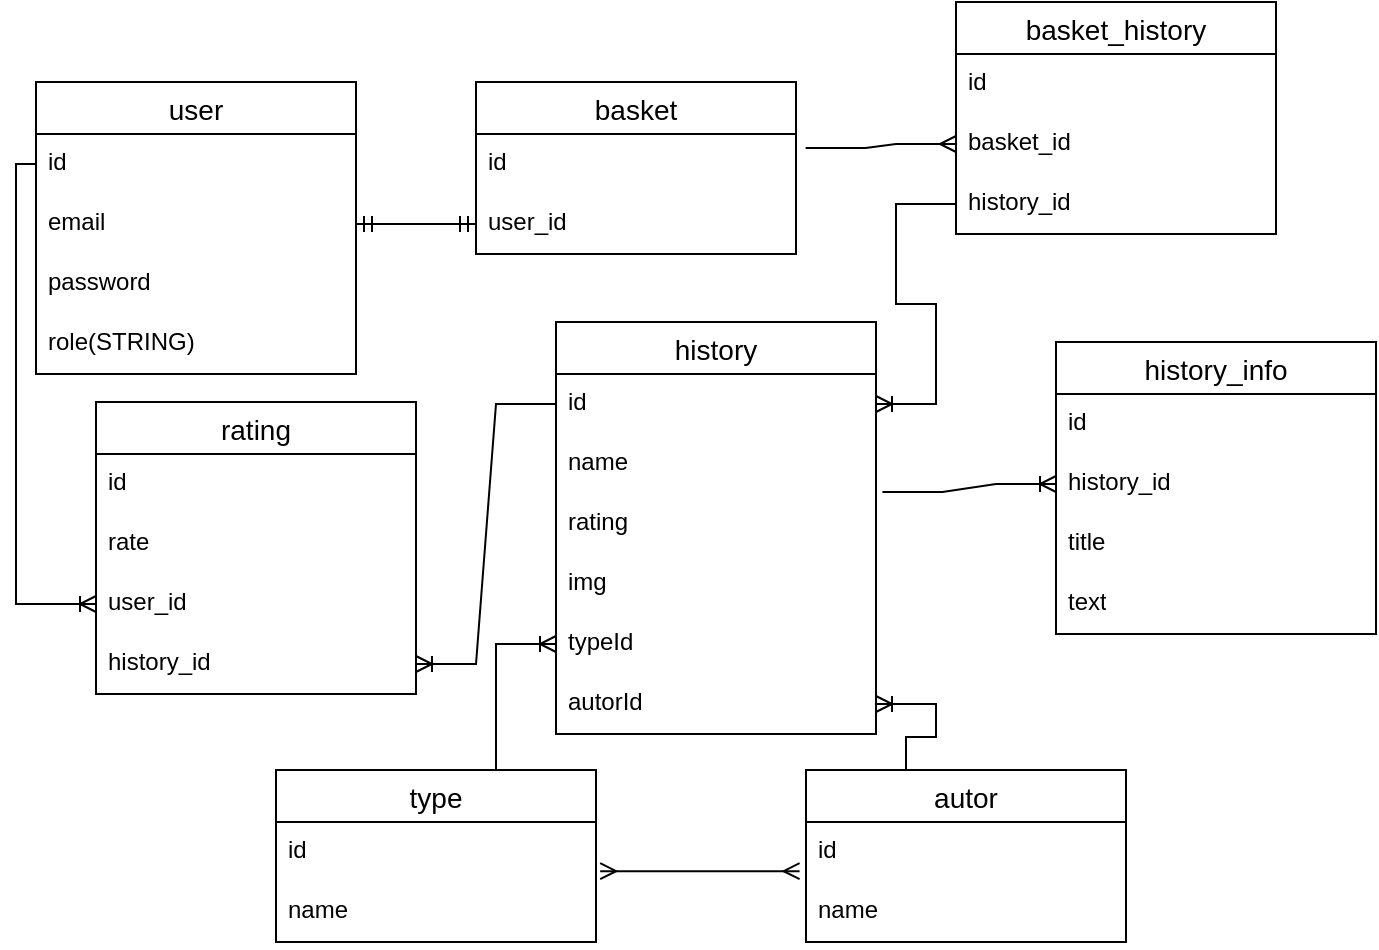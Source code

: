<mxfile version="21.3.7" type="device">
  <diagram name="Page-1" id="9ApTv-CqM1xUaBw4-Jxm">
    <mxGraphModel dx="1050" dy="573" grid="1" gridSize="10" guides="1" tooltips="1" connect="1" arrows="1" fold="1" page="1" pageScale="1" pageWidth="850" pageHeight="1100" math="0" shadow="0">
      <root>
        <mxCell id="0" />
        <mxCell id="1" parent="0" />
        <mxCell id="1yhvK5mmcg21Gklyoj24-1" value="user" style="swimlane;fontStyle=0;childLayout=stackLayout;horizontal=1;startSize=26;horizontalStack=0;resizeParent=1;resizeParentMax=0;resizeLast=0;collapsible=1;marginBottom=0;align=center;fontSize=14;" vertex="1" parent="1">
          <mxGeometry x="40" y="120" width="160" height="146" as="geometry" />
        </mxCell>
        <mxCell id="1yhvK5mmcg21Gklyoj24-3" value="id" style="text;strokeColor=none;fillColor=none;spacingLeft=4;spacingRight=4;overflow=hidden;rotatable=0;points=[[0,0.5],[1,0.5]];portConstraint=eastwest;fontSize=12;whiteSpace=wrap;html=1;" vertex="1" parent="1yhvK5mmcg21Gklyoj24-1">
          <mxGeometry y="26" width="160" height="30" as="geometry" />
        </mxCell>
        <mxCell id="1yhvK5mmcg21Gklyoj24-4" value="email" style="text;strokeColor=none;fillColor=none;spacingLeft=4;spacingRight=4;overflow=hidden;rotatable=0;points=[[0,0.5],[1,0.5]];portConstraint=eastwest;fontSize=12;whiteSpace=wrap;html=1;" vertex="1" parent="1yhvK5mmcg21Gklyoj24-1">
          <mxGeometry y="56" width="160" height="30" as="geometry" />
        </mxCell>
        <mxCell id="1yhvK5mmcg21Gklyoj24-5" value="password" style="text;strokeColor=none;fillColor=none;spacingLeft=4;spacingRight=4;overflow=hidden;rotatable=0;points=[[0,0.5],[1,0.5]];portConstraint=eastwest;fontSize=12;whiteSpace=wrap;html=1;" vertex="1" parent="1yhvK5mmcg21Gklyoj24-1">
          <mxGeometry y="86" width="160" height="30" as="geometry" />
        </mxCell>
        <mxCell id="1yhvK5mmcg21Gklyoj24-6" value="role(STRING)" style="text;strokeColor=none;fillColor=none;spacingLeft=4;spacingRight=4;overflow=hidden;rotatable=0;points=[[0,0.5],[1,0.5]];portConstraint=eastwest;fontSize=12;whiteSpace=wrap;html=1;" vertex="1" parent="1yhvK5mmcg21Gklyoj24-1">
          <mxGeometry y="116" width="160" height="30" as="geometry" />
        </mxCell>
        <mxCell id="1yhvK5mmcg21Gklyoj24-7" value="basket" style="swimlane;fontStyle=0;childLayout=stackLayout;horizontal=1;startSize=26;horizontalStack=0;resizeParent=1;resizeParentMax=0;resizeLast=0;collapsible=1;marginBottom=0;align=center;fontSize=14;" vertex="1" parent="1">
          <mxGeometry x="260" y="120" width="160" height="86" as="geometry" />
        </mxCell>
        <mxCell id="1yhvK5mmcg21Gklyoj24-8" value="id" style="text;strokeColor=none;fillColor=none;spacingLeft=4;spacingRight=4;overflow=hidden;rotatable=0;points=[[0,0.5],[1,0.5]];portConstraint=eastwest;fontSize=12;whiteSpace=wrap;html=1;" vertex="1" parent="1yhvK5mmcg21Gklyoj24-7">
          <mxGeometry y="26" width="160" height="30" as="geometry" />
        </mxCell>
        <mxCell id="1yhvK5mmcg21Gklyoj24-9" value="user_id" style="text;strokeColor=none;fillColor=none;spacingLeft=4;spacingRight=4;overflow=hidden;rotatable=0;points=[[0,0.5],[1,0.5]];portConstraint=eastwest;fontSize=12;whiteSpace=wrap;html=1;" vertex="1" parent="1yhvK5mmcg21Gklyoj24-7">
          <mxGeometry y="56" width="160" height="30" as="geometry" />
        </mxCell>
        <mxCell id="1yhvK5mmcg21Gklyoj24-14" value="" style="fontSize=12;html=1;endArrow=ERmandOne;startArrow=ERmandOne;rounded=0;exitX=1;exitY=0.5;exitDx=0;exitDy=0;entryX=0;entryY=0.5;entryDx=0;entryDy=0;" edge="1" parent="1" source="1yhvK5mmcg21Gklyoj24-4" target="1yhvK5mmcg21Gklyoj24-9">
          <mxGeometry width="100" height="100" relative="1" as="geometry">
            <mxPoint x="480" y="340" as="sourcePoint" />
            <mxPoint x="580" y="240" as="targetPoint" />
          </mxGeometry>
        </mxCell>
        <mxCell id="1yhvK5mmcg21Gklyoj24-15" value="history" style="swimlane;fontStyle=0;childLayout=stackLayout;horizontal=1;startSize=26;horizontalStack=0;resizeParent=1;resizeParentMax=0;resizeLast=0;collapsible=1;marginBottom=0;align=center;fontSize=14;" vertex="1" parent="1">
          <mxGeometry x="300" y="240" width="160" height="206" as="geometry" />
        </mxCell>
        <mxCell id="1yhvK5mmcg21Gklyoj24-16" value="id" style="text;strokeColor=none;fillColor=none;spacingLeft=4;spacingRight=4;overflow=hidden;rotatable=0;points=[[0,0.5],[1,0.5]];portConstraint=eastwest;fontSize=12;whiteSpace=wrap;html=1;" vertex="1" parent="1yhvK5mmcg21Gklyoj24-15">
          <mxGeometry y="26" width="160" height="30" as="geometry" />
        </mxCell>
        <mxCell id="1yhvK5mmcg21Gklyoj24-17" value="name" style="text;strokeColor=none;fillColor=none;spacingLeft=4;spacingRight=4;overflow=hidden;rotatable=0;points=[[0,0.5],[1,0.5]];portConstraint=eastwest;fontSize=12;whiteSpace=wrap;html=1;" vertex="1" parent="1yhvK5mmcg21Gklyoj24-15">
          <mxGeometry y="56" width="160" height="30" as="geometry" />
        </mxCell>
        <mxCell id="1yhvK5mmcg21Gklyoj24-18" value="rating" style="text;strokeColor=none;fillColor=none;spacingLeft=4;spacingRight=4;overflow=hidden;rotatable=0;points=[[0,0.5],[1,0.5]];portConstraint=eastwest;fontSize=12;whiteSpace=wrap;html=1;" vertex="1" parent="1yhvK5mmcg21Gklyoj24-15">
          <mxGeometry y="86" width="160" height="30" as="geometry" />
        </mxCell>
        <mxCell id="1yhvK5mmcg21Gklyoj24-19" value="img" style="text;strokeColor=none;fillColor=none;spacingLeft=4;spacingRight=4;overflow=hidden;rotatable=0;points=[[0,0.5],[1,0.5]];portConstraint=eastwest;fontSize=12;whiteSpace=wrap;html=1;" vertex="1" parent="1yhvK5mmcg21Gklyoj24-15">
          <mxGeometry y="116" width="160" height="30" as="geometry" />
        </mxCell>
        <mxCell id="1yhvK5mmcg21Gklyoj24-20" value="typeId" style="text;strokeColor=none;fillColor=none;spacingLeft=4;spacingRight=4;overflow=hidden;rotatable=0;points=[[0,0.5],[1,0.5]];portConstraint=eastwest;fontSize=12;whiteSpace=wrap;html=1;" vertex="1" parent="1yhvK5mmcg21Gklyoj24-15">
          <mxGeometry y="146" width="160" height="30" as="geometry" />
        </mxCell>
        <mxCell id="1yhvK5mmcg21Gklyoj24-21" value="autorId" style="text;strokeColor=none;fillColor=none;spacingLeft=4;spacingRight=4;overflow=hidden;rotatable=0;points=[[0,0.5],[1,0.5]];portConstraint=eastwest;fontSize=12;whiteSpace=wrap;html=1;" vertex="1" parent="1yhvK5mmcg21Gklyoj24-15">
          <mxGeometry y="176" width="160" height="30" as="geometry" />
        </mxCell>
        <mxCell id="1yhvK5mmcg21Gklyoj24-22" value="type" style="swimlane;fontStyle=0;childLayout=stackLayout;horizontal=1;startSize=26;horizontalStack=0;resizeParent=1;resizeParentMax=0;resizeLast=0;collapsible=1;marginBottom=0;align=center;fontSize=14;" vertex="1" parent="1">
          <mxGeometry x="160" y="464" width="160" height="86" as="geometry" />
        </mxCell>
        <mxCell id="1yhvK5mmcg21Gklyoj24-23" value="id" style="text;strokeColor=none;fillColor=none;spacingLeft=4;spacingRight=4;overflow=hidden;rotatable=0;points=[[0,0.5],[1,0.5]];portConstraint=eastwest;fontSize=12;whiteSpace=wrap;html=1;" vertex="1" parent="1yhvK5mmcg21Gklyoj24-22">
          <mxGeometry y="26" width="160" height="30" as="geometry" />
        </mxCell>
        <mxCell id="1yhvK5mmcg21Gklyoj24-24" value="name" style="text;strokeColor=none;fillColor=none;spacingLeft=4;spacingRight=4;overflow=hidden;rotatable=0;points=[[0,0.5],[1,0.5]];portConstraint=eastwest;fontSize=12;whiteSpace=wrap;html=1;" vertex="1" parent="1yhvK5mmcg21Gklyoj24-22">
          <mxGeometry y="56" width="160" height="30" as="geometry" />
        </mxCell>
        <mxCell id="1yhvK5mmcg21Gklyoj24-26" value="autor" style="swimlane;fontStyle=0;childLayout=stackLayout;horizontal=1;startSize=26;horizontalStack=0;resizeParent=1;resizeParentMax=0;resizeLast=0;collapsible=1;marginBottom=0;align=center;fontSize=14;" vertex="1" parent="1">
          <mxGeometry x="425" y="464" width="160" height="86" as="geometry" />
        </mxCell>
        <mxCell id="1yhvK5mmcg21Gklyoj24-27" value="id" style="text;strokeColor=none;fillColor=none;spacingLeft=4;spacingRight=4;overflow=hidden;rotatable=0;points=[[0,0.5],[1,0.5]];portConstraint=eastwest;fontSize=12;whiteSpace=wrap;html=1;" vertex="1" parent="1yhvK5mmcg21Gklyoj24-26">
          <mxGeometry y="26" width="160" height="30" as="geometry" />
        </mxCell>
        <mxCell id="1yhvK5mmcg21Gklyoj24-28" value="name" style="text;strokeColor=none;fillColor=none;spacingLeft=4;spacingRight=4;overflow=hidden;rotatable=0;points=[[0,0.5],[1,0.5]];portConstraint=eastwest;fontSize=12;whiteSpace=wrap;html=1;" vertex="1" parent="1yhvK5mmcg21Gklyoj24-26">
          <mxGeometry y="56" width="160" height="30" as="geometry" />
        </mxCell>
        <mxCell id="1yhvK5mmcg21Gklyoj24-30" value="" style="edgeStyle=entityRelationEdgeStyle;fontSize=12;html=1;endArrow=ERoneToMany;rounded=0;exitX=0.5;exitY=0;exitDx=0;exitDy=0;entryX=0;entryY=0.5;entryDx=0;entryDy=0;" edge="1" parent="1" source="1yhvK5mmcg21Gklyoj24-22" target="1yhvK5mmcg21Gklyoj24-20">
          <mxGeometry width="100" height="100" relative="1" as="geometry">
            <mxPoint x="410" y="380" as="sourcePoint" />
            <mxPoint x="510" y="280" as="targetPoint" />
          </mxGeometry>
        </mxCell>
        <mxCell id="1yhvK5mmcg21Gklyoj24-31" value="" style="edgeStyle=entityRelationEdgeStyle;fontSize=12;html=1;endArrow=ERoneToMany;rounded=0;exitX=0.5;exitY=0;exitDx=0;exitDy=0;entryX=1;entryY=0.5;entryDx=0;entryDy=0;" edge="1" parent="1" source="1yhvK5mmcg21Gklyoj24-26" target="1yhvK5mmcg21Gklyoj24-21">
          <mxGeometry width="100" height="100" relative="1" as="geometry">
            <mxPoint x="520" y="450" as="sourcePoint" />
            <mxPoint x="570" y="298" as="targetPoint" />
          </mxGeometry>
        </mxCell>
        <mxCell id="1yhvK5mmcg21Gklyoj24-32" value="" style="edgeStyle=entityRelationEdgeStyle;fontSize=12;html=1;endArrow=ERmany;startArrow=ERmany;rounded=0;entryX=-0.02;entryY=0.82;entryDx=0;entryDy=0;entryPerimeter=0;exitX=1.013;exitY=-0.18;exitDx=0;exitDy=0;exitPerimeter=0;" edge="1" parent="1" source="1yhvK5mmcg21Gklyoj24-24" target="1yhvK5mmcg21Gklyoj24-27">
          <mxGeometry width="100" height="100" relative="1" as="geometry">
            <mxPoint x="330" y="570" as="sourcePoint" />
            <mxPoint x="430" y="470" as="targetPoint" />
          </mxGeometry>
        </mxCell>
        <mxCell id="1yhvK5mmcg21Gklyoj24-34" value="history_info" style="swimlane;fontStyle=0;childLayout=stackLayout;horizontal=1;startSize=26;horizontalStack=0;resizeParent=1;resizeParentMax=0;resizeLast=0;collapsible=1;marginBottom=0;align=center;fontSize=14;" vertex="1" parent="1">
          <mxGeometry x="550" y="250" width="160" height="146" as="geometry" />
        </mxCell>
        <mxCell id="1yhvK5mmcg21Gklyoj24-35" value="id" style="text;strokeColor=none;fillColor=none;spacingLeft=4;spacingRight=4;overflow=hidden;rotatable=0;points=[[0,0.5],[1,0.5]];portConstraint=eastwest;fontSize=12;whiteSpace=wrap;html=1;" vertex="1" parent="1yhvK5mmcg21Gklyoj24-34">
          <mxGeometry y="26" width="160" height="30" as="geometry" />
        </mxCell>
        <mxCell id="1yhvK5mmcg21Gklyoj24-36" value="history_id" style="text;strokeColor=none;fillColor=none;spacingLeft=4;spacingRight=4;overflow=hidden;rotatable=0;points=[[0,0.5],[1,0.5]];portConstraint=eastwest;fontSize=12;whiteSpace=wrap;html=1;" vertex="1" parent="1yhvK5mmcg21Gklyoj24-34">
          <mxGeometry y="56" width="160" height="30" as="geometry" />
        </mxCell>
        <mxCell id="1yhvK5mmcg21Gklyoj24-37" value="title" style="text;strokeColor=none;fillColor=none;spacingLeft=4;spacingRight=4;overflow=hidden;rotatable=0;points=[[0,0.5],[1,0.5]];portConstraint=eastwest;fontSize=12;whiteSpace=wrap;html=1;" vertex="1" parent="1yhvK5mmcg21Gklyoj24-34">
          <mxGeometry y="86" width="160" height="30" as="geometry" />
        </mxCell>
        <mxCell id="1yhvK5mmcg21Gklyoj24-39" value="text" style="text;strokeColor=none;fillColor=none;spacingLeft=4;spacingRight=4;overflow=hidden;rotatable=0;points=[[0,0.5],[1,0.5]];portConstraint=eastwest;fontSize=12;whiteSpace=wrap;html=1;" vertex="1" parent="1yhvK5mmcg21Gklyoj24-34">
          <mxGeometry y="116" width="160" height="30" as="geometry" />
        </mxCell>
        <mxCell id="1yhvK5mmcg21Gklyoj24-38" value="" style="edgeStyle=entityRelationEdgeStyle;fontSize=12;html=1;endArrow=ERoneToMany;rounded=0;exitX=1.02;exitY=-0.033;exitDx=0;exitDy=0;exitPerimeter=0;entryX=0;entryY=0.5;entryDx=0;entryDy=0;" edge="1" parent="1" source="1yhvK5mmcg21Gklyoj24-18" target="1yhvK5mmcg21Gklyoj24-36">
          <mxGeometry width="100" height="100" relative="1" as="geometry">
            <mxPoint x="770" y="360" as="sourcePoint" />
            <mxPoint x="870" y="260" as="targetPoint" />
          </mxGeometry>
        </mxCell>
        <mxCell id="1yhvK5mmcg21Gklyoj24-40" value="basket_history" style="swimlane;fontStyle=0;childLayout=stackLayout;horizontal=1;startSize=26;horizontalStack=0;resizeParent=1;resizeParentMax=0;resizeLast=0;collapsible=1;marginBottom=0;align=center;fontSize=14;" vertex="1" parent="1">
          <mxGeometry x="500" y="80" width="160" height="116" as="geometry" />
        </mxCell>
        <mxCell id="1yhvK5mmcg21Gklyoj24-41" value="id" style="text;strokeColor=none;fillColor=none;spacingLeft=4;spacingRight=4;overflow=hidden;rotatable=0;points=[[0,0.5],[1,0.5]];portConstraint=eastwest;fontSize=12;whiteSpace=wrap;html=1;" vertex="1" parent="1yhvK5mmcg21Gklyoj24-40">
          <mxGeometry y="26" width="160" height="30" as="geometry" />
        </mxCell>
        <mxCell id="1yhvK5mmcg21Gklyoj24-42" value="basket_id" style="text;strokeColor=none;fillColor=none;spacingLeft=4;spacingRight=4;overflow=hidden;rotatable=0;points=[[0,0.5],[1,0.5]];portConstraint=eastwest;fontSize=12;whiteSpace=wrap;html=1;" vertex="1" parent="1yhvK5mmcg21Gklyoj24-40">
          <mxGeometry y="56" width="160" height="30" as="geometry" />
        </mxCell>
        <mxCell id="1yhvK5mmcg21Gklyoj24-43" value="history_id" style="text;strokeColor=none;fillColor=none;spacingLeft=4;spacingRight=4;overflow=hidden;rotatable=0;points=[[0,0.5],[1,0.5]];portConstraint=eastwest;fontSize=12;whiteSpace=wrap;html=1;" vertex="1" parent="1yhvK5mmcg21Gklyoj24-40">
          <mxGeometry y="86" width="160" height="30" as="geometry" />
        </mxCell>
        <mxCell id="1yhvK5mmcg21Gklyoj24-44" value="" style="edgeStyle=entityRelationEdgeStyle;fontSize=12;html=1;endArrow=ERmany;rounded=0;exitX=1.03;exitY=0.233;exitDx=0;exitDy=0;exitPerimeter=0;entryX=0;entryY=0.5;entryDx=0;entryDy=0;" edge="1" parent="1" source="1yhvK5mmcg21Gklyoj24-8" target="1yhvK5mmcg21Gklyoj24-42">
          <mxGeometry width="100" height="100" relative="1" as="geometry">
            <mxPoint x="370" y="350" as="sourcePoint" />
            <mxPoint x="470" y="250" as="targetPoint" />
          </mxGeometry>
        </mxCell>
        <mxCell id="1yhvK5mmcg21Gklyoj24-46" value="" style="edgeStyle=entityRelationEdgeStyle;fontSize=12;html=1;endArrow=ERoneToMany;rounded=0;entryX=1;entryY=0.5;entryDx=0;entryDy=0;exitX=0;exitY=0.5;exitDx=0;exitDy=0;" edge="1" parent="1" source="1yhvK5mmcg21Gklyoj24-43" target="1yhvK5mmcg21Gklyoj24-16">
          <mxGeometry width="100" height="100" relative="1" as="geometry">
            <mxPoint x="370" y="350" as="sourcePoint" />
            <mxPoint x="470" y="250" as="targetPoint" />
          </mxGeometry>
        </mxCell>
        <mxCell id="1yhvK5mmcg21Gklyoj24-47" value="rating" style="swimlane;fontStyle=0;childLayout=stackLayout;horizontal=1;startSize=26;horizontalStack=0;resizeParent=1;resizeParentMax=0;resizeLast=0;collapsible=1;marginBottom=0;align=center;fontSize=14;" vertex="1" parent="1">
          <mxGeometry x="70" y="280" width="160" height="146" as="geometry" />
        </mxCell>
        <mxCell id="1yhvK5mmcg21Gklyoj24-48" value="id" style="text;strokeColor=none;fillColor=none;spacingLeft=4;spacingRight=4;overflow=hidden;rotatable=0;points=[[0,0.5],[1,0.5]];portConstraint=eastwest;fontSize=12;whiteSpace=wrap;html=1;" vertex="1" parent="1yhvK5mmcg21Gklyoj24-47">
          <mxGeometry y="26" width="160" height="30" as="geometry" />
        </mxCell>
        <mxCell id="1yhvK5mmcg21Gklyoj24-49" value="rate" style="text;strokeColor=none;fillColor=none;spacingLeft=4;spacingRight=4;overflow=hidden;rotatable=0;points=[[0,0.5],[1,0.5]];portConstraint=eastwest;fontSize=12;whiteSpace=wrap;html=1;" vertex="1" parent="1yhvK5mmcg21Gklyoj24-47">
          <mxGeometry y="56" width="160" height="30" as="geometry" />
        </mxCell>
        <mxCell id="1yhvK5mmcg21Gklyoj24-50" value="user_id" style="text;strokeColor=none;fillColor=none;spacingLeft=4;spacingRight=4;overflow=hidden;rotatable=0;points=[[0,0.5],[1,0.5]];portConstraint=eastwest;fontSize=12;whiteSpace=wrap;html=1;" vertex="1" parent="1yhvK5mmcg21Gklyoj24-47">
          <mxGeometry y="86" width="160" height="30" as="geometry" />
        </mxCell>
        <mxCell id="1yhvK5mmcg21Gklyoj24-51" value="history_id" style="text;strokeColor=none;fillColor=none;spacingLeft=4;spacingRight=4;overflow=hidden;rotatable=0;points=[[0,0.5],[1,0.5]];portConstraint=eastwest;fontSize=12;whiteSpace=wrap;html=1;" vertex="1" parent="1yhvK5mmcg21Gklyoj24-47">
          <mxGeometry y="116" width="160" height="30" as="geometry" />
        </mxCell>
        <mxCell id="1yhvK5mmcg21Gklyoj24-56" value="" style="edgeStyle=orthogonalEdgeStyle;fontSize=12;html=1;endArrow=ERoneToMany;rounded=0;entryX=0;entryY=0.5;entryDx=0;entryDy=0;exitX=0;exitY=0.5;exitDx=0;exitDy=0;" edge="1" parent="1" source="1yhvK5mmcg21Gklyoj24-3" target="1yhvK5mmcg21Gklyoj24-50">
          <mxGeometry width="100" height="100" relative="1" as="geometry">
            <mxPoint x="120" y="220" as="sourcePoint" />
            <mxPoint x="40" y="380" as="targetPoint" />
          </mxGeometry>
        </mxCell>
        <mxCell id="1yhvK5mmcg21Gklyoj24-58" value="" style="edgeStyle=entityRelationEdgeStyle;fontSize=12;html=1;endArrow=ERoneToMany;rounded=0;entryX=1;entryY=0.5;entryDx=0;entryDy=0;exitX=0;exitY=0.5;exitDx=0;exitDy=0;" edge="1" parent="1" source="1yhvK5mmcg21Gklyoj24-16" target="1yhvK5mmcg21Gklyoj24-51">
          <mxGeometry width="100" height="100" relative="1" as="geometry">
            <mxPoint x="370" y="350" as="sourcePoint" />
            <mxPoint x="470" y="250" as="targetPoint" />
          </mxGeometry>
        </mxCell>
      </root>
    </mxGraphModel>
  </diagram>
</mxfile>
